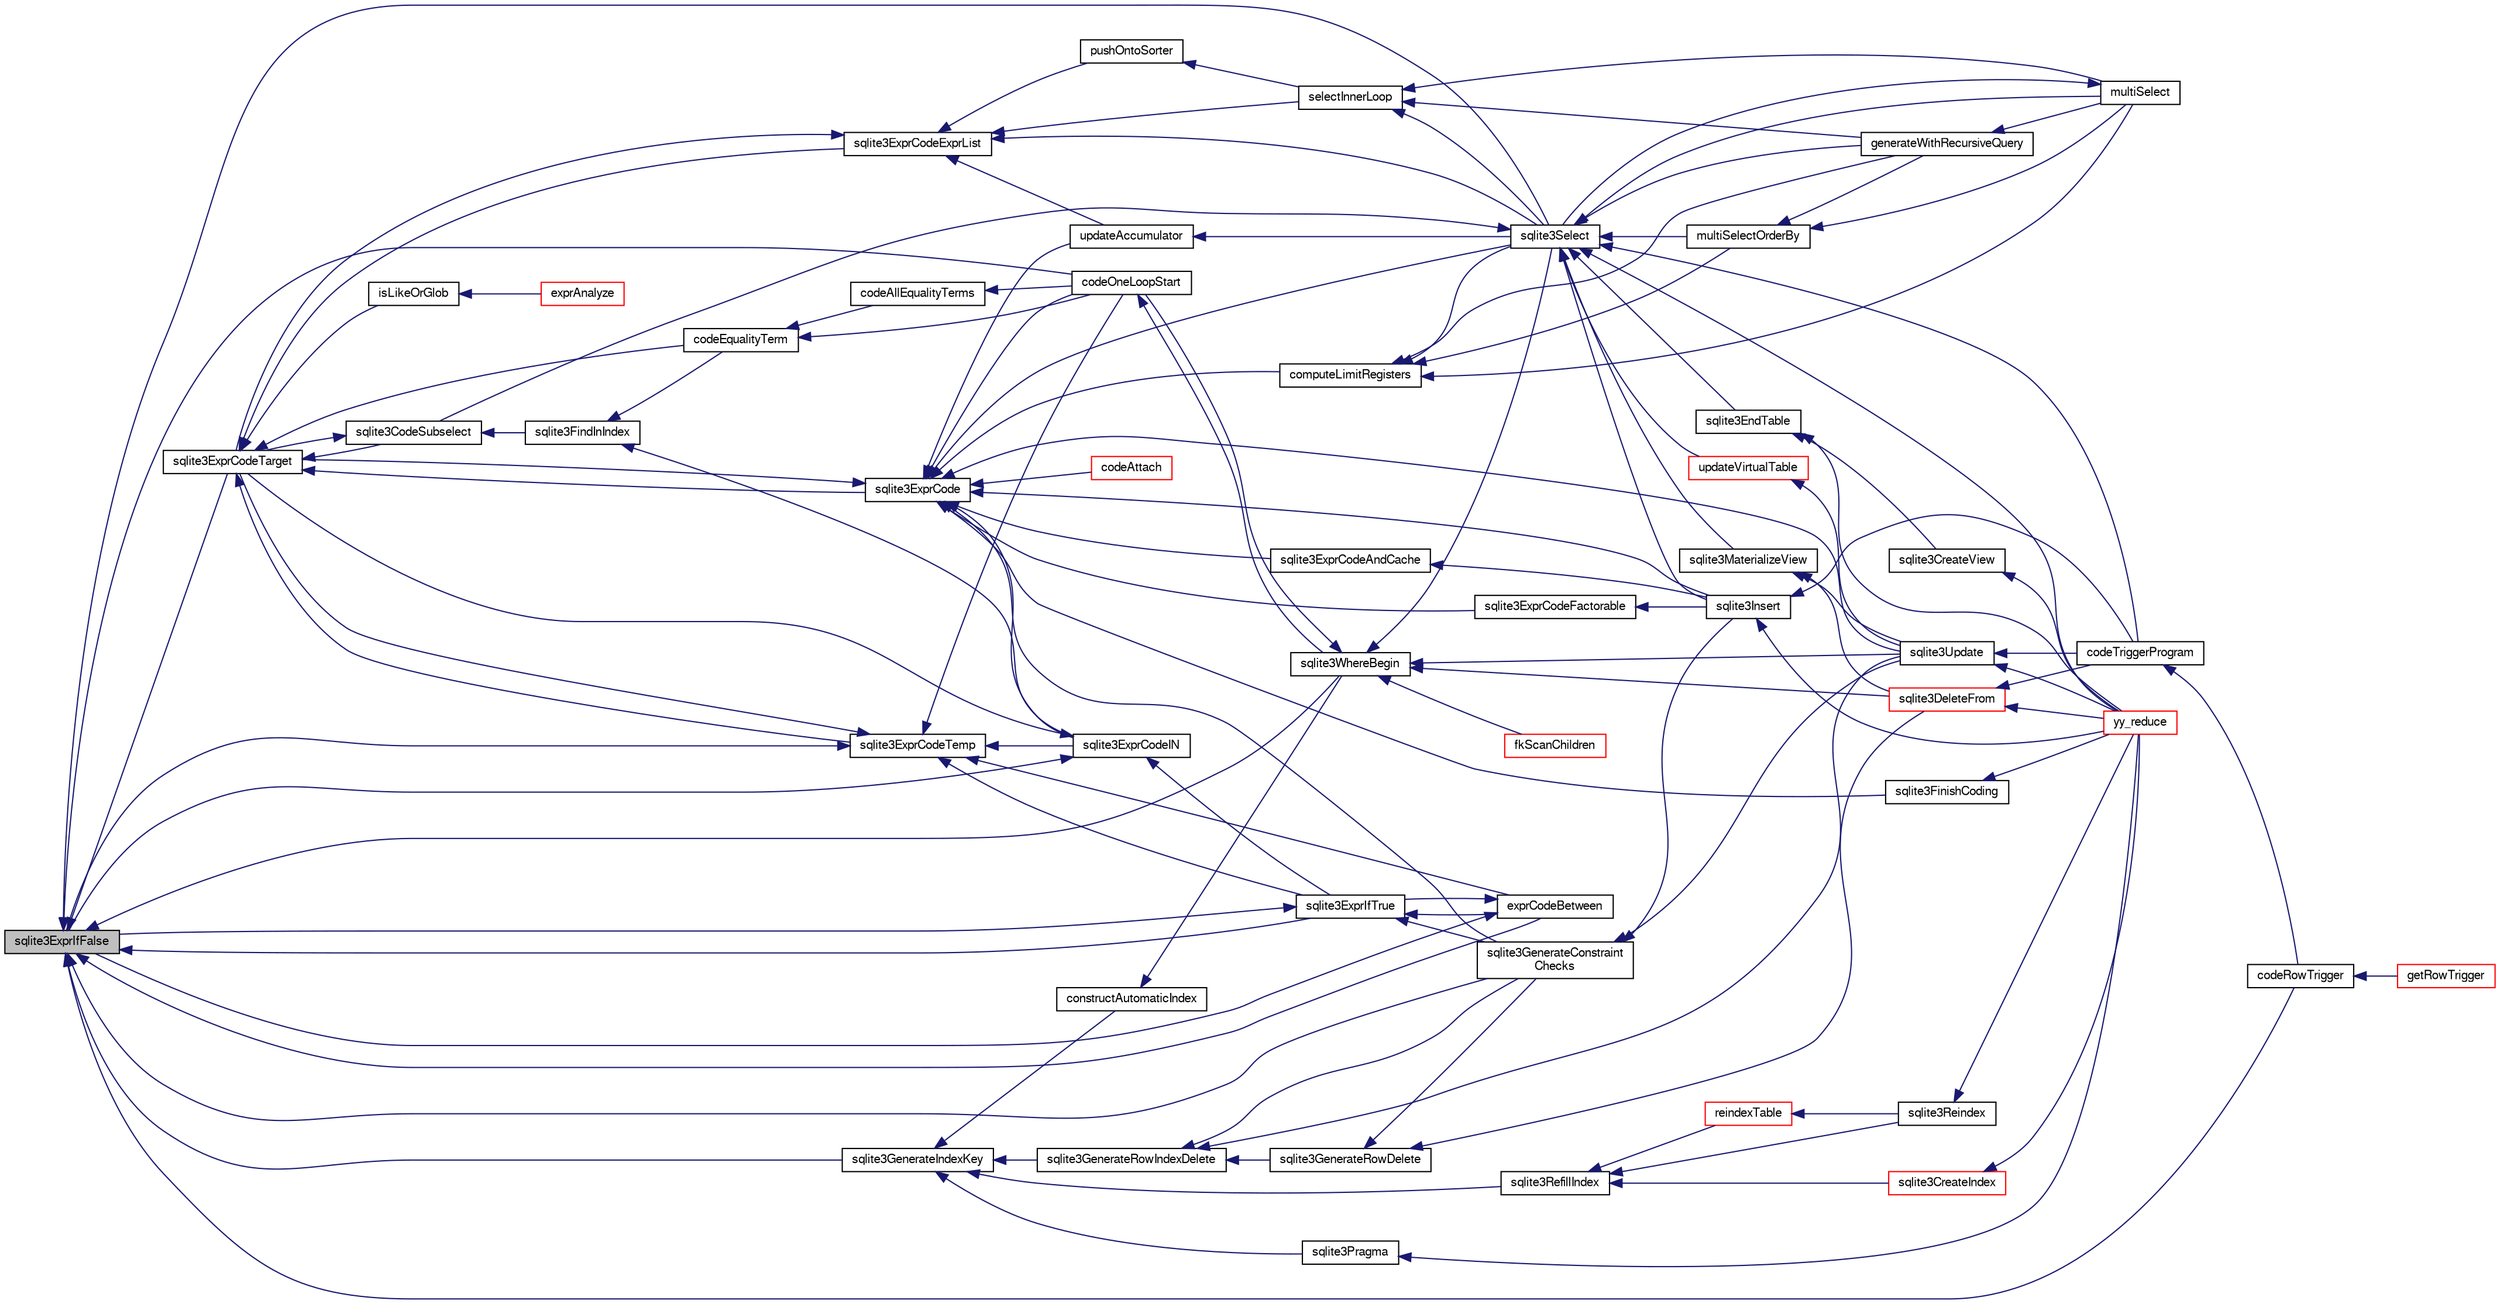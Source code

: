 digraph "sqlite3ExprIfFalse"
{
  edge [fontname="FreeSans",fontsize="10",labelfontname="FreeSans",labelfontsize="10"];
  node [fontname="FreeSans",fontsize="10",shape=record];
  rankdir="LR";
  Node532076 [label="sqlite3ExprIfFalse",height=0.2,width=0.4,color="black", fillcolor="grey75", style="filled", fontcolor="black"];
  Node532076 -> Node532077 [dir="back",color="midnightblue",fontsize="10",style="solid",fontname="FreeSans"];
  Node532077 [label="sqlite3ExprCodeTarget",height=0.2,width=0.4,color="black", fillcolor="white", style="filled",URL="$sqlite3_8c.html#a4f308397a0a3ed299ed31aaa1ae2a293"];
  Node532077 -> Node532078 [dir="back",color="midnightblue",fontsize="10",style="solid",fontname="FreeSans"];
  Node532078 [label="sqlite3CodeSubselect",height=0.2,width=0.4,color="black", fillcolor="white", style="filled",URL="$sqlite3_8c.html#aa69b46d2204a1d1b110107a1be12ee0c"];
  Node532078 -> Node532079 [dir="back",color="midnightblue",fontsize="10",style="solid",fontname="FreeSans"];
  Node532079 [label="sqlite3FindInIndex",height=0.2,width=0.4,color="black", fillcolor="white", style="filled",URL="$sqlite3_8c.html#af7d8c56ab0231f44bb5f87b3fafeffb2"];
  Node532079 -> Node532080 [dir="back",color="midnightblue",fontsize="10",style="solid",fontname="FreeSans"];
  Node532080 [label="sqlite3ExprCodeIN",height=0.2,width=0.4,color="black", fillcolor="white", style="filled",URL="$sqlite3_8c.html#ad9cf4f5b5ffb90c24a4a0900c8626193"];
  Node532080 -> Node532077 [dir="back",color="midnightblue",fontsize="10",style="solid",fontname="FreeSans"];
  Node532080 -> Node532081 [dir="back",color="midnightblue",fontsize="10",style="solid",fontname="FreeSans"];
  Node532081 [label="sqlite3ExprIfTrue",height=0.2,width=0.4,color="black", fillcolor="white", style="filled",URL="$sqlite3_8c.html#ad93a55237c23e1b743ab1f59df1a1444"];
  Node532081 -> Node532082 [dir="back",color="midnightblue",fontsize="10",style="solid",fontname="FreeSans"];
  Node532082 [label="exprCodeBetween",height=0.2,width=0.4,color="black", fillcolor="white", style="filled",URL="$sqlite3_8c.html#abd053493214542bca8f406f42145d173"];
  Node532082 -> Node532081 [dir="back",color="midnightblue",fontsize="10",style="solid",fontname="FreeSans"];
  Node532082 -> Node532076 [dir="back",color="midnightblue",fontsize="10",style="solid",fontname="FreeSans"];
  Node532081 -> Node532076 [dir="back",color="midnightblue",fontsize="10",style="solid",fontname="FreeSans"];
  Node532081 -> Node532083 [dir="back",color="midnightblue",fontsize="10",style="solid",fontname="FreeSans"];
  Node532083 [label="sqlite3GenerateConstraint\lChecks",height=0.2,width=0.4,color="black", fillcolor="white", style="filled",URL="$sqlite3_8c.html#aef639c1e6a0c0a67ca6e7690ad931bd2"];
  Node532083 -> Node532084 [dir="back",color="midnightblue",fontsize="10",style="solid",fontname="FreeSans"];
  Node532084 [label="sqlite3Insert",height=0.2,width=0.4,color="black", fillcolor="white", style="filled",URL="$sqlite3_8c.html#a5b17c9c2000bae6bdff8e6be48d7dc2b"];
  Node532084 -> Node532085 [dir="back",color="midnightblue",fontsize="10",style="solid",fontname="FreeSans"];
  Node532085 [label="codeTriggerProgram",height=0.2,width=0.4,color="black", fillcolor="white", style="filled",URL="$sqlite3_8c.html#a120801f59d9281d201d2ff4b2606836e"];
  Node532085 -> Node532086 [dir="back",color="midnightblue",fontsize="10",style="solid",fontname="FreeSans"];
  Node532086 [label="codeRowTrigger",height=0.2,width=0.4,color="black", fillcolor="white", style="filled",URL="$sqlite3_8c.html#a463cea5aaaf388b560b206570a0022fc"];
  Node532086 -> Node532087 [dir="back",color="midnightblue",fontsize="10",style="solid",fontname="FreeSans"];
  Node532087 [label="getRowTrigger",height=0.2,width=0.4,color="red", fillcolor="white", style="filled",URL="$sqlite3_8c.html#a69626ef20b540d1a2b19cf56f3f45689"];
  Node532084 -> Node532094 [dir="back",color="midnightblue",fontsize="10",style="solid",fontname="FreeSans"];
  Node532094 [label="yy_reduce",height=0.2,width=0.4,color="red", fillcolor="white", style="filled",URL="$sqlite3_8c.html#a7c419a9b25711c666a9a2449ef377f14"];
  Node532083 -> Node532096 [dir="back",color="midnightblue",fontsize="10",style="solid",fontname="FreeSans"];
  Node532096 [label="sqlite3Update",height=0.2,width=0.4,color="black", fillcolor="white", style="filled",URL="$sqlite3_8c.html#ac5aa67c46e8cc8174566fabe6809fafa"];
  Node532096 -> Node532085 [dir="back",color="midnightblue",fontsize="10",style="solid",fontname="FreeSans"];
  Node532096 -> Node532094 [dir="back",color="midnightblue",fontsize="10",style="solid",fontname="FreeSans"];
  Node532080 -> Node532076 [dir="back",color="midnightblue",fontsize="10",style="solid",fontname="FreeSans"];
  Node532079 -> Node532099 [dir="back",color="midnightblue",fontsize="10",style="solid",fontname="FreeSans"];
  Node532099 [label="codeEqualityTerm",height=0.2,width=0.4,color="black", fillcolor="white", style="filled",URL="$sqlite3_8c.html#ad88a57073f031452c9843e97f15acc47"];
  Node532099 -> Node532100 [dir="back",color="midnightblue",fontsize="10",style="solid",fontname="FreeSans"];
  Node532100 [label="codeAllEqualityTerms",height=0.2,width=0.4,color="black", fillcolor="white", style="filled",URL="$sqlite3_8c.html#a3095598b812500a4efe41bf17cd49381"];
  Node532100 -> Node532101 [dir="back",color="midnightblue",fontsize="10",style="solid",fontname="FreeSans"];
  Node532101 [label="codeOneLoopStart",height=0.2,width=0.4,color="black", fillcolor="white", style="filled",URL="$sqlite3_8c.html#aa868875120b151c169cc79139ed6e008"];
  Node532101 -> Node532102 [dir="back",color="midnightblue",fontsize="10",style="solid",fontname="FreeSans"];
  Node532102 [label="sqlite3WhereBegin",height=0.2,width=0.4,color="black", fillcolor="white", style="filled",URL="$sqlite3_8c.html#acad049f5c9a96a8118cffd5e5ce89f7c"];
  Node532102 -> Node532091 [dir="back",color="midnightblue",fontsize="10",style="solid",fontname="FreeSans"];
  Node532091 [label="sqlite3DeleteFrom",height=0.2,width=0.4,color="red", fillcolor="white", style="filled",URL="$sqlite3_8c.html#ab9b4b45349188b49eabb23f94608a091"];
  Node532091 -> Node532085 [dir="back",color="midnightblue",fontsize="10",style="solid",fontname="FreeSans"];
  Node532091 -> Node532094 [dir="back",color="midnightblue",fontsize="10",style="solid",fontname="FreeSans"];
  Node532102 -> Node532103 [dir="back",color="midnightblue",fontsize="10",style="solid",fontname="FreeSans"];
  Node532103 [label="fkScanChildren",height=0.2,width=0.4,color="red", fillcolor="white", style="filled",URL="$sqlite3_8c.html#a67c9dcb484336b3155e7a82a037d4691"];
  Node532102 -> Node532105 [dir="back",color="midnightblue",fontsize="10",style="solid",fontname="FreeSans"];
  Node532105 [label="sqlite3Select",height=0.2,width=0.4,color="black", fillcolor="white", style="filled",URL="$sqlite3_8c.html#a2465ee8c956209ba4b272477b7c21a45"];
  Node532105 -> Node532078 [dir="back",color="midnightblue",fontsize="10",style="solid",fontname="FreeSans"];
  Node532105 -> Node532106 [dir="back",color="midnightblue",fontsize="10",style="solid",fontname="FreeSans"];
  Node532106 [label="sqlite3EndTable",height=0.2,width=0.4,color="black", fillcolor="white", style="filled",URL="$sqlite3_8c.html#a7b5f2c66c0f0b6f819d970ca389768b0"];
  Node532106 -> Node532107 [dir="back",color="midnightblue",fontsize="10",style="solid",fontname="FreeSans"];
  Node532107 [label="sqlite3CreateView",height=0.2,width=0.4,color="black", fillcolor="white", style="filled",URL="$sqlite3_8c.html#a9d85cb00ff71dee5cd9a019503a6982e"];
  Node532107 -> Node532094 [dir="back",color="midnightblue",fontsize="10",style="solid",fontname="FreeSans"];
  Node532106 -> Node532094 [dir="back",color="midnightblue",fontsize="10",style="solid",fontname="FreeSans"];
  Node532105 -> Node532108 [dir="back",color="midnightblue",fontsize="10",style="solid",fontname="FreeSans"];
  Node532108 [label="sqlite3MaterializeView",height=0.2,width=0.4,color="black", fillcolor="white", style="filled",URL="$sqlite3_8c.html#a4557984b0b75f998fb0c3f231c9b1def"];
  Node532108 -> Node532091 [dir="back",color="midnightblue",fontsize="10",style="solid",fontname="FreeSans"];
  Node532108 -> Node532096 [dir="back",color="midnightblue",fontsize="10",style="solid",fontname="FreeSans"];
  Node532105 -> Node532084 [dir="back",color="midnightblue",fontsize="10",style="solid",fontname="FreeSans"];
  Node532105 -> Node532109 [dir="back",color="midnightblue",fontsize="10",style="solid",fontname="FreeSans"];
  Node532109 [label="generateWithRecursiveQuery",height=0.2,width=0.4,color="black", fillcolor="white", style="filled",URL="$sqlite3_8c.html#ade2c3663fa9c3b9676507984b9483942"];
  Node532109 -> Node532110 [dir="back",color="midnightblue",fontsize="10",style="solid",fontname="FreeSans"];
  Node532110 [label="multiSelect",height=0.2,width=0.4,color="black", fillcolor="white", style="filled",URL="$sqlite3_8c.html#a6456c61f3d9b2389738753cedfa24fa7"];
  Node532110 -> Node532105 [dir="back",color="midnightblue",fontsize="10",style="solid",fontname="FreeSans"];
  Node532105 -> Node532110 [dir="back",color="midnightblue",fontsize="10",style="solid",fontname="FreeSans"];
  Node532105 -> Node532111 [dir="back",color="midnightblue",fontsize="10",style="solid",fontname="FreeSans"];
  Node532111 [label="multiSelectOrderBy",height=0.2,width=0.4,color="black", fillcolor="white", style="filled",URL="$sqlite3_8c.html#afcdb8488c6f4dfdadaf9f04bca35b808"];
  Node532111 -> Node532109 [dir="back",color="midnightblue",fontsize="10",style="solid",fontname="FreeSans"];
  Node532111 -> Node532110 [dir="back",color="midnightblue",fontsize="10",style="solid",fontname="FreeSans"];
  Node532105 -> Node532085 [dir="back",color="midnightblue",fontsize="10",style="solid",fontname="FreeSans"];
  Node532105 -> Node532112 [dir="back",color="midnightblue",fontsize="10",style="solid",fontname="FreeSans"];
  Node532112 [label="updateVirtualTable",height=0.2,width=0.4,color="red", fillcolor="white", style="filled",URL="$sqlite3_8c.html#a740220531db9293c39a2cdd7da3f74e1"];
  Node532112 -> Node532096 [dir="back",color="midnightblue",fontsize="10",style="solid",fontname="FreeSans"];
  Node532105 -> Node532094 [dir="back",color="midnightblue",fontsize="10",style="solid",fontname="FreeSans"];
  Node532102 -> Node532096 [dir="back",color="midnightblue",fontsize="10",style="solid",fontname="FreeSans"];
  Node532102 -> Node532101 [dir="back",color="midnightblue",fontsize="10",style="solid",fontname="FreeSans"];
  Node532099 -> Node532101 [dir="back",color="midnightblue",fontsize="10",style="solid",fontname="FreeSans"];
  Node532078 -> Node532077 [dir="back",color="midnightblue",fontsize="10",style="solid",fontname="FreeSans"];
  Node532077 -> Node532113 [dir="back",color="midnightblue",fontsize="10",style="solid",fontname="FreeSans"];
  Node532113 [label="sqlite3ExprCodeTemp",height=0.2,width=0.4,color="black", fillcolor="white", style="filled",URL="$sqlite3_8c.html#a3bc5c1ccb3c5851847e2aeb4a84ae1fc"];
  Node532113 -> Node532080 [dir="back",color="midnightblue",fontsize="10",style="solid",fontname="FreeSans"];
  Node532113 -> Node532077 [dir="back",color="midnightblue",fontsize="10",style="solid",fontname="FreeSans"];
  Node532113 -> Node532082 [dir="back",color="midnightblue",fontsize="10",style="solid",fontname="FreeSans"];
  Node532113 -> Node532081 [dir="back",color="midnightblue",fontsize="10",style="solid",fontname="FreeSans"];
  Node532113 -> Node532076 [dir="back",color="midnightblue",fontsize="10",style="solid",fontname="FreeSans"];
  Node532113 -> Node532101 [dir="back",color="midnightblue",fontsize="10",style="solid",fontname="FreeSans"];
  Node532077 -> Node532114 [dir="back",color="midnightblue",fontsize="10",style="solid",fontname="FreeSans"];
  Node532114 [label="sqlite3ExprCode",height=0.2,width=0.4,color="black", fillcolor="white", style="filled",URL="$sqlite3_8c.html#a75f270fb0b111b86924cca4ea507b417"];
  Node532114 -> Node532080 [dir="back",color="midnightblue",fontsize="10",style="solid",fontname="FreeSans"];
  Node532114 -> Node532077 [dir="back",color="midnightblue",fontsize="10",style="solid",fontname="FreeSans"];
  Node532114 -> Node532115 [dir="back",color="midnightblue",fontsize="10",style="solid",fontname="FreeSans"];
  Node532115 [label="sqlite3ExprCodeFactorable",height=0.2,width=0.4,color="black", fillcolor="white", style="filled",URL="$sqlite3_8c.html#a843f7fd58eec5a683c1fd8435fcd1e84"];
  Node532115 -> Node532084 [dir="back",color="midnightblue",fontsize="10",style="solid",fontname="FreeSans"];
  Node532114 -> Node532116 [dir="back",color="midnightblue",fontsize="10",style="solid",fontname="FreeSans"];
  Node532116 [label="sqlite3ExprCodeAndCache",height=0.2,width=0.4,color="black", fillcolor="white", style="filled",URL="$sqlite3_8c.html#ae3e46527d9b7fc9cb9236d21a5e6b1d8"];
  Node532116 -> Node532084 [dir="back",color="midnightblue",fontsize="10",style="solid",fontname="FreeSans"];
  Node532114 -> Node532117 [dir="back",color="midnightblue",fontsize="10",style="solid",fontname="FreeSans"];
  Node532117 [label="codeAttach",height=0.2,width=0.4,color="red", fillcolor="white", style="filled",URL="$sqlite3_8c.html#ade4e9e30d828a19c191fdcb098676d5b"];
  Node532114 -> Node532120 [dir="back",color="midnightblue",fontsize="10",style="solid",fontname="FreeSans"];
  Node532120 [label="sqlite3FinishCoding",height=0.2,width=0.4,color="black", fillcolor="white", style="filled",URL="$sqlite3_8c.html#a651bc5b446c276c092705856d995b278"];
  Node532120 -> Node532094 [dir="back",color="midnightblue",fontsize="10",style="solid",fontname="FreeSans"];
  Node532114 -> Node532084 [dir="back",color="midnightblue",fontsize="10",style="solid",fontname="FreeSans"];
  Node532114 -> Node532083 [dir="back",color="midnightblue",fontsize="10",style="solid",fontname="FreeSans"];
  Node532114 -> Node532121 [dir="back",color="midnightblue",fontsize="10",style="solid",fontname="FreeSans"];
  Node532121 [label="computeLimitRegisters",height=0.2,width=0.4,color="black", fillcolor="white", style="filled",URL="$sqlite3_8c.html#ae9d37055e4905929b6f6cda5461e2f37"];
  Node532121 -> Node532109 [dir="back",color="midnightblue",fontsize="10",style="solid",fontname="FreeSans"];
  Node532121 -> Node532110 [dir="back",color="midnightblue",fontsize="10",style="solid",fontname="FreeSans"];
  Node532121 -> Node532111 [dir="back",color="midnightblue",fontsize="10",style="solid",fontname="FreeSans"];
  Node532121 -> Node532105 [dir="back",color="midnightblue",fontsize="10",style="solid",fontname="FreeSans"];
  Node532114 -> Node532122 [dir="back",color="midnightblue",fontsize="10",style="solid",fontname="FreeSans"];
  Node532122 [label="updateAccumulator",height=0.2,width=0.4,color="black", fillcolor="white", style="filled",URL="$sqlite3_8c.html#a1681660dd3ecd50c8727d6e56a537bd9"];
  Node532122 -> Node532105 [dir="back",color="midnightblue",fontsize="10",style="solid",fontname="FreeSans"];
  Node532114 -> Node532105 [dir="back",color="midnightblue",fontsize="10",style="solid",fontname="FreeSans"];
  Node532114 -> Node532096 [dir="back",color="midnightblue",fontsize="10",style="solid",fontname="FreeSans"];
  Node532114 -> Node532101 [dir="back",color="midnightblue",fontsize="10",style="solid",fontname="FreeSans"];
  Node532077 -> Node532123 [dir="back",color="midnightblue",fontsize="10",style="solid",fontname="FreeSans"];
  Node532123 [label="sqlite3ExprCodeExprList",height=0.2,width=0.4,color="black", fillcolor="white", style="filled",URL="$sqlite3_8c.html#a05b2b3dc3de7565de24eb3a2ff4e9566"];
  Node532123 -> Node532077 [dir="back",color="midnightblue",fontsize="10",style="solid",fontname="FreeSans"];
  Node532123 -> Node532124 [dir="back",color="midnightblue",fontsize="10",style="solid",fontname="FreeSans"];
  Node532124 [label="pushOntoSorter",height=0.2,width=0.4,color="black", fillcolor="white", style="filled",URL="$sqlite3_8c.html#a4555397beb584a386e7739cf022a6651"];
  Node532124 -> Node532125 [dir="back",color="midnightblue",fontsize="10",style="solid",fontname="FreeSans"];
  Node532125 [label="selectInnerLoop",height=0.2,width=0.4,color="black", fillcolor="white", style="filled",URL="$sqlite3_8c.html#ababe0933661ebe67eb0e6074bb1fd411"];
  Node532125 -> Node532109 [dir="back",color="midnightblue",fontsize="10",style="solid",fontname="FreeSans"];
  Node532125 -> Node532110 [dir="back",color="midnightblue",fontsize="10",style="solid",fontname="FreeSans"];
  Node532125 -> Node532105 [dir="back",color="midnightblue",fontsize="10",style="solid",fontname="FreeSans"];
  Node532123 -> Node532125 [dir="back",color="midnightblue",fontsize="10",style="solid",fontname="FreeSans"];
  Node532123 -> Node532122 [dir="back",color="midnightblue",fontsize="10",style="solid",fontname="FreeSans"];
  Node532123 -> Node532105 [dir="back",color="midnightblue",fontsize="10",style="solid",fontname="FreeSans"];
  Node532077 -> Node532126 [dir="back",color="midnightblue",fontsize="10",style="solid",fontname="FreeSans"];
  Node532126 [label="isLikeOrGlob",height=0.2,width=0.4,color="black", fillcolor="white", style="filled",URL="$sqlite3_8c.html#a6c38e495198bf8976f68d1a6ebd74a50"];
  Node532126 -> Node532127 [dir="back",color="midnightblue",fontsize="10",style="solid",fontname="FreeSans"];
  Node532127 [label="exprAnalyze",height=0.2,width=0.4,color="red", fillcolor="white", style="filled",URL="$sqlite3_8c.html#acb10e48c9a4184a4edd9bfd5b14ad0b7"];
  Node532077 -> Node532099 [dir="back",color="midnightblue",fontsize="10",style="solid",fontname="FreeSans"];
  Node532076 -> Node532082 [dir="back",color="midnightblue",fontsize="10",style="solid",fontname="FreeSans"];
  Node532076 -> Node532081 [dir="back",color="midnightblue",fontsize="10",style="solid",fontname="FreeSans"];
  Node532076 -> Node532135 [dir="back",color="midnightblue",fontsize="10",style="solid",fontname="FreeSans"];
  Node532135 [label="sqlite3GenerateIndexKey",height=0.2,width=0.4,color="black", fillcolor="white", style="filled",URL="$sqlite3_8c.html#ab85ac93d5c5e6760f45f07897be7f272"];
  Node532135 -> Node532136 [dir="back",color="midnightblue",fontsize="10",style="solid",fontname="FreeSans"];
  Node532136 [label="sqlite3RefillIndex",height=0.2,width=0.4,color="black", fillcolor="white", style="filled",URL="$sqlite3_8c.html#a17be5b679d9181b961ea9ba4a18d4f80"];
  Node532136 -> Node532137 [dir="back",color="midnightblue",fontsize="10",style="solid",fontname="FreeSans"];
  Node532137 [label="sqlite3CreateIndex",height=0.2,width=0.4,color="red", fillcolor="white", style="filled",URL="$sqlite3_8c.html#a8dbe5e590ab6c58a8c45f34f7c81e825"];
  Node532137 -> Node532094 [dir="back",color="midnightblue",fontsize="10",style="solid",fontname="FreeSans"];
  Node532136 -> Node532140 [dir="back",color="midnightblue",fontsize="10",style="solid",fontname="FreeSans"];
  Node532140 [label="reindexTable",height=0.2,width=0.4,color="red", fillcolor="white", style="filled",URL="$sqlite3_8c.html#aaa297e36c19aa0d39c60bf95a03b04b6"];
  Node532140 -> Node532142 [dir="back",color="midnightblue",fontsize="10",style="solid",fontname="FreeSans"];
  Node532142 [label="sqlite3Reindex",height=0.2,width=0.4,color="black", fillcolor="white", style="filled",URL="$sqlite3_8c.html#abd189e31189391e1ef114b413ff4abbf"];
  Node532142 -> Node532094 [dir="back",color="midnightblue",fontsize="10",style="solid",fontname="FreeSans"];
  Node532136 -> Node532142 [dir="back",color="midnightblue",fontsize="10",style="solid",fontname="FreeSans"];
  Node532135 -> Node532143 [dir="back",color="midnightblue",fontsize="10",style="solid",fontname="FreeSans"];
  Node532143 [label="sqlite3GenerateRowIndexDelete",height=0.2,width=0.4,color="black", fillcolor="white", style="filled",URL="$sqlite3_8c.html#a09c23ae08a7c469d62705f067d7a2135"];
  Node532143 -> Node532090 [dir="back",color="midnightblue",fontsize="10",style="solid",fontname="FreeSans"];
  Node532090 [label="sqlite3GenerateRowDelete",height=0.2,width=0.4,color="black", fillcolor="white", style="filled",URL="$sqlite3_8c.html#a2c76cbf3027fc18fdbb8cb4cd96b77d9"];
  Node532090 -> Node532091 [dir="back",color="midnightblue",fontsize="10",style="solid",fontname="FreeSans"];
  Node532090 -> Node532083 [dir="back",color="midnightblue",fontsize="10",style="solid",fontname="FreeSans"];
  Node532143 -> Node532083 [dir="back",color="midnightblue",fontsize="10",style="solid",fontname="FreeSans"];
  Node532143 -> Node532096 [dir="back",color="midnightblue",fontsize="10",style="solid",fontname="FreeSans"];
  Node532135 -> Node532144 [dir="back",color="midnightblue",fontsize="10",style="solid",fontname="FreeSans"];
  Node532144 [label="sqlite3Pragma",height=0.2,width=0.4,color="black", fillcolor="white", style="filled",URL="$sqlite3_8c.html#a111391370f58f8e6a6eca51fd34d62ed"];
  Node532144 -> Node532094 [dir="back",color="midnightblue",fontsize="10",style="solid",fontname="FreeSans"];
  Node532135 -> Node532145 [dir="back",color="midnightblue",fontsize="10",style="solid",fontname="FreeSans"];
  Node532145 [label="constructAutomaticIndex",height=0.2,width=0.4,color="black", fillcolor="white", style="filled",URL="$sqlite3_8c.html#aad43d38bc718f4c8e8d0dd8f33ed526f"];
  Node532145 -> Node532102 [dir="back",color="midnightblue",fontsize="10",style="solid",fontname="FreeSans"];
  Node532076 -> Node532083 [dir="back",color="midnightblue",fontsize="10",style="solid",fontname="FreeSans"];
  Node532076 -> Node532105 [dir="back",color="midnightblue",fontsize="10",style="solid",fontname="FreeSans"];
  Node532076 -> Node532086 [dir="back",color="midnightblue",fontsize="10",style="solid",fontname="FreeSans"];
  Node532076 -> Node532101 [dir="back",color="midnightblue",fontsize="10",style="solid",fontname="FreeSans"];
  Node532076 -> Node532102 [dir="back",color="midnightblue",fontsize="10",style="solid",fontname="FreeSans"];
}
